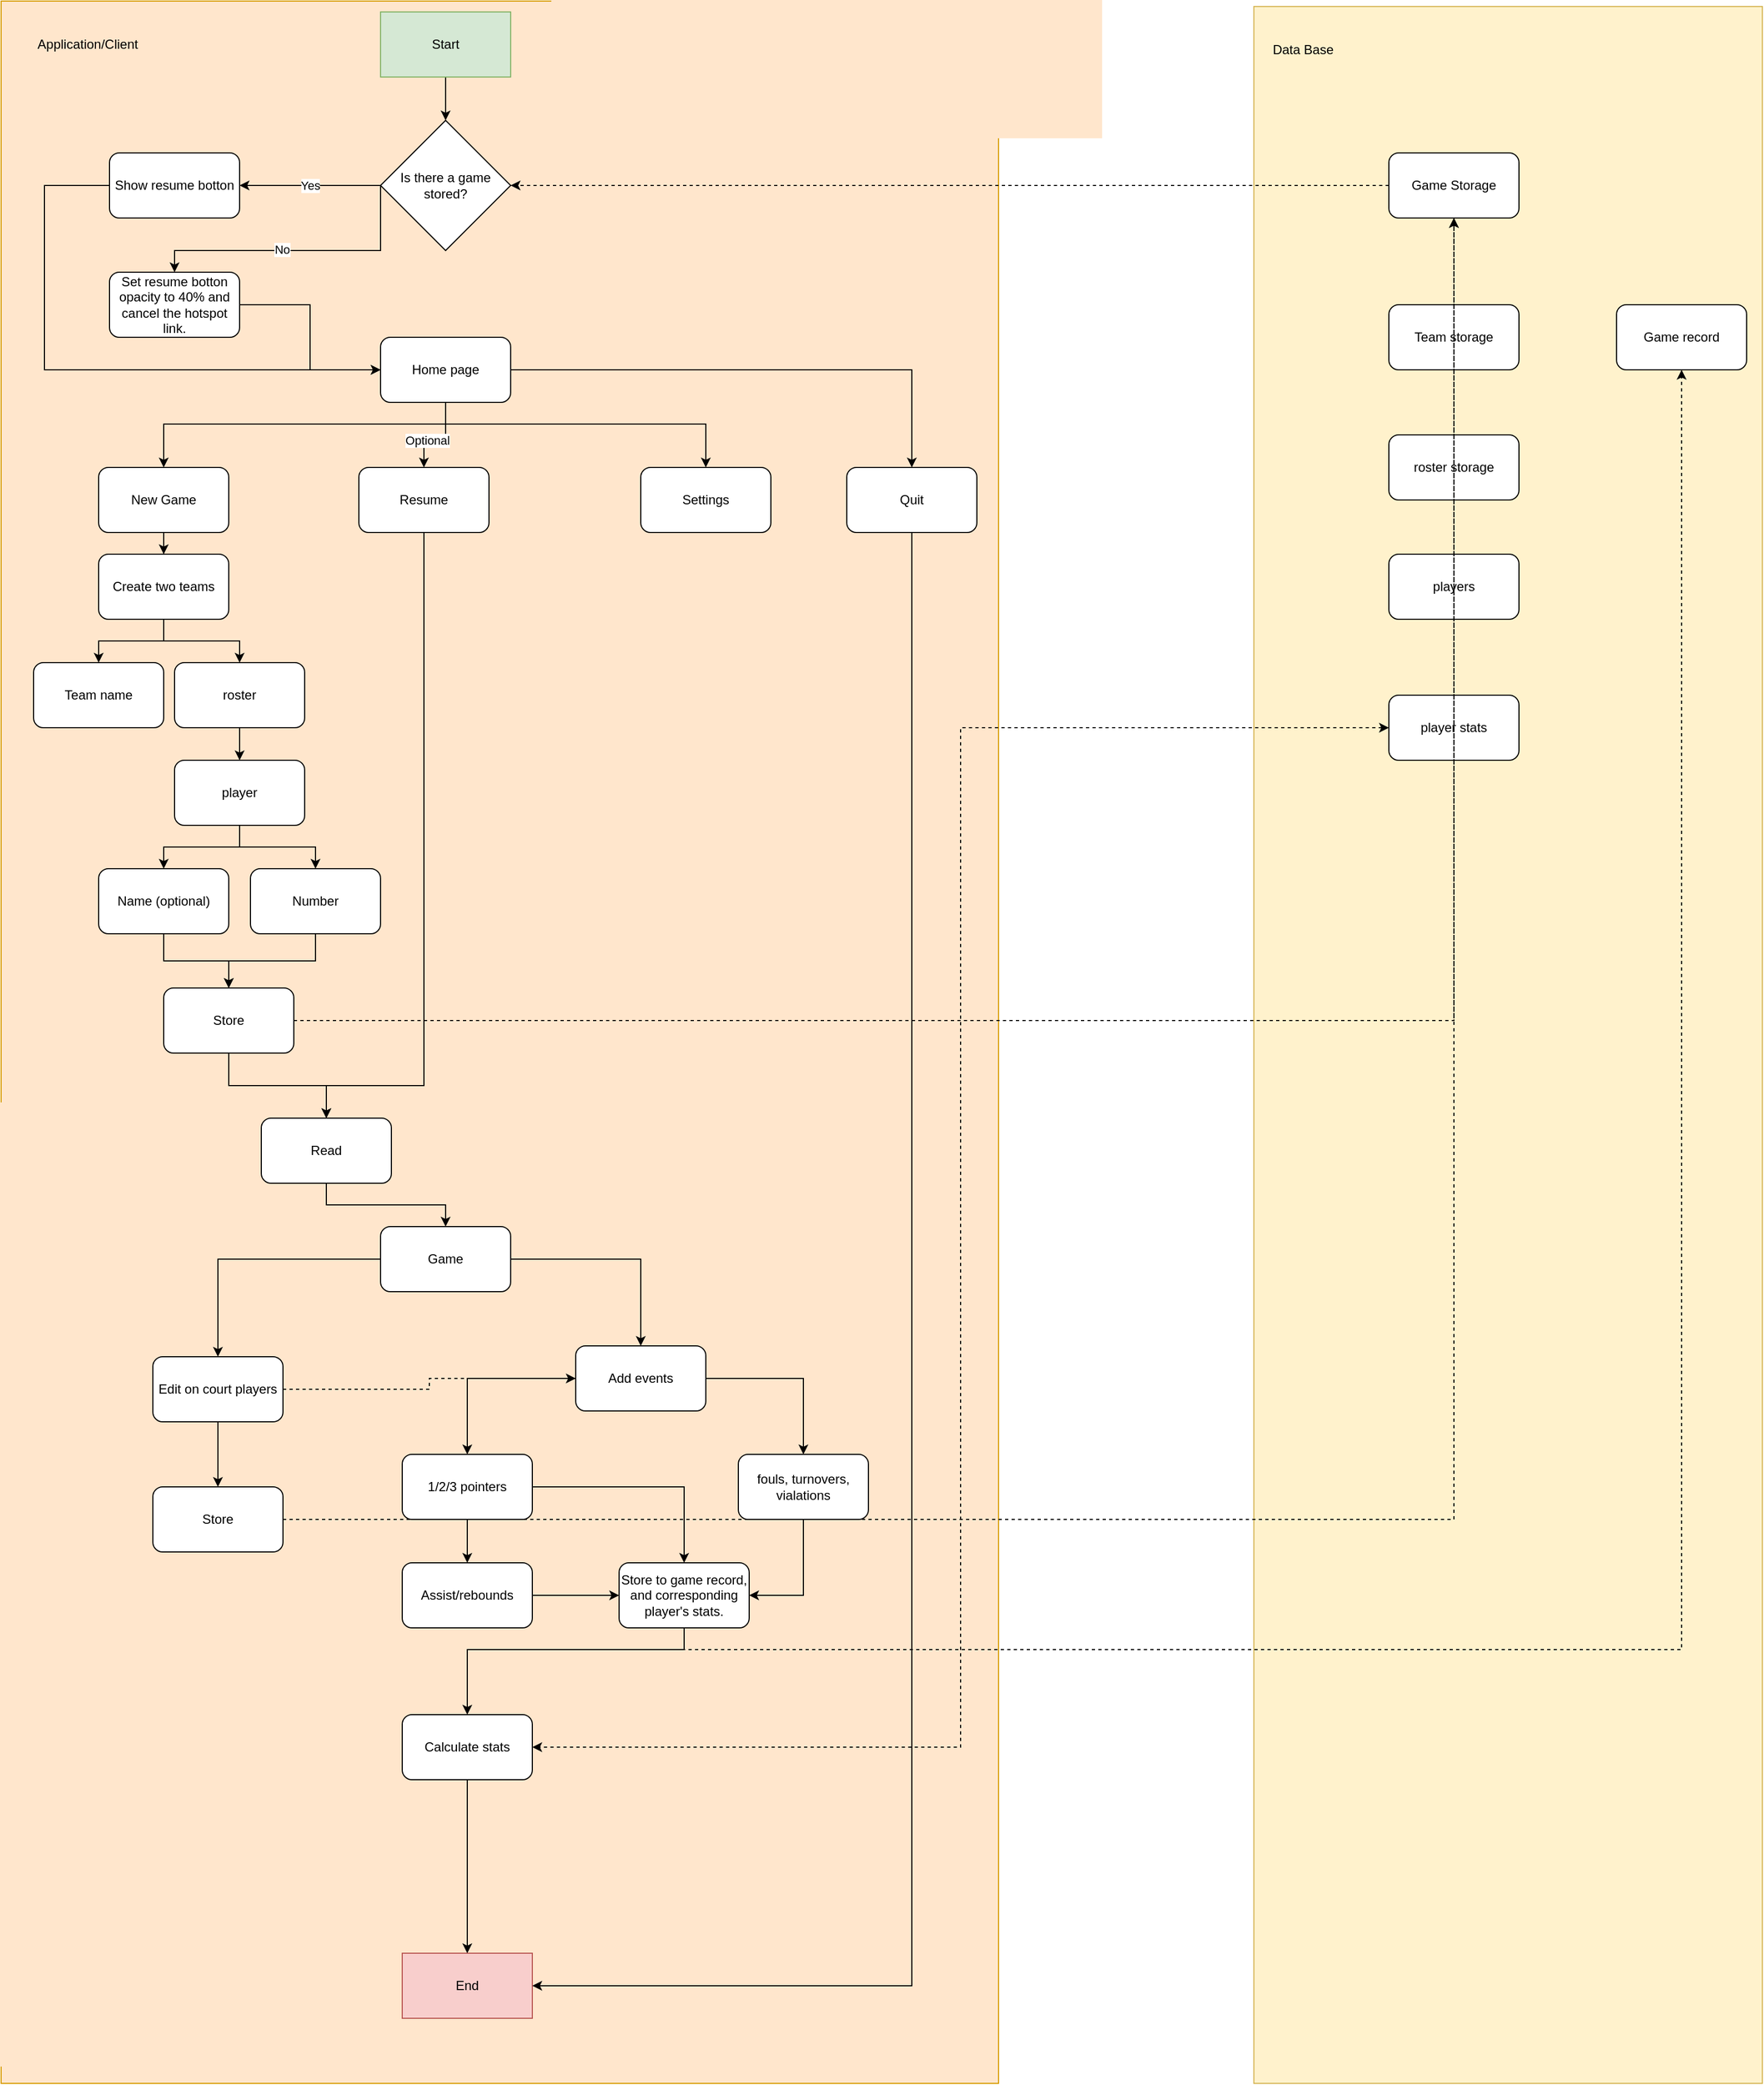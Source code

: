 <mxfile version="20.0.1" type="github">
  <diagram id="C5RBs43oDa-KdzZeNtuy" name="Page-1">
    <mxGraphModel dx="2365" dy="1535" grid="1" gridSize="10" guides="1" tooltips="1" connect="1" arrows="1" fold="1" page="1" pageScale="1" pageWidth="827" pageHeight="1169" math="0" shadow="0">
      <root>
        <mxCell id="WIyWlLk6GJQsqaUBKTNV-0" />
        <mxCell id="WIyWlLk6GJQsqaUBKTNV-1" parent="WIyWlLk6GJQsqaUBKTNV-0" />
        <mxCell id="pDLvY0O1U7fhV3GYsjCB-40" value="" style="rounded=0;whiteSpace=wrap;html=1;fillColor=#ffe6cc;strokeColor=#d79b00;" parent="WIyWlLk6GJQsqaUBKTNV-1" vertex="1">
          <mxGeometry x="10" y="10" width="920" height="1920" as="geometry" />
        </mxCell>
        <mxCell id="pDLvY0O1U7fhV3GYsjCB-38" style="edgeStyle=orthogonalEdgeStyle;rounded=0;orthogonalLoop=1;jettySize=auto;html=1;entryX=0.5;entryY=0;entryDx=0;entryDy=0;" parent="WIyWlLk6GJQsqaUBKTNV-1" source="pDLvY0O1U7fhV3GYsjCB-35" target="pDLvY0O1U7fhV3GYsjCB-39" edge="1">
          <mxGeometry relative="1" as="geometry">
            <mxPoint x="420" y="130" as="targetPoint" />
          </mxGeometry>
        </mxCell>
        <mxCell id="pDLvY0O1U7fhV3GYsjCB-35" value="Start" style="rounded=0;whiteSpace=wrap;html=1;fillColor=#d5e8d4;strokeColor=#82b366;" parent="WIyWlLk6GJQsqaUBKTNV-1" vertex="1">
          <mxGeometry x="360" y="20" width="120" height="60" as="geometry" />
        </mxCell>
        <mxCell id="pDLvY0O1U7fhV3GYsjCB-36" value="End" style="rounded=0;whiteSpace=wrap;html=1;fillColor=#f8cecc;strokeColor=#b85450;" parent="WIyWlLk6GJQsqaUBKTNV-1" vertex="1">
          <mxGeometry x="380" y="1810" width="120" height="60" as="geometry" />
        </mxCell>
        <mxCell id="pDLvY0O1U7fhV3GYsjCB-49" value="Yes" style="edgeStyle=none;rounded=0;orthogonalLoop=1;jettySize=auto;html=1;entryX=1;entryY=0.5;entryDx=0;entryDy=0;" parent="WIyWlLk6GJQsqaUBKTNV-1" source="pDLvY0O1U7fhV3GYsjCB-39" target="pDLvY0O1U7fhV3GYsjCB-48" edge="1">
          <mxGeometry relative="1" as="geometry" />
        </mxCell>
        <mxCell id="pDLvY0O1U7fhV3GYsjCB-52" style="edgeStyle=orthogonalEdgeStyle;rounded=0;orthogonalLoop=1;jettySize=auto;html=1;entryX=0.5;entryY=0;entryDx=0;entryDy=0;startArrow=none;startFill=0;endArrow=classic;endFill=1;exitX=0;exitY=0.5;exitDx=0;exitDy=0;" parent="WIyWlLk6GJQsqaUBKTNV-1" source="pDLvY0O1U7fhV3GYsjCB-39" target="pDLvY0O1U7fhV3GYsjCB-51" edge="1">
          <mxGeometry relative="1" as="geometry">
            <mxPoint x="360" y="290" as="sourcePoint" />
            <Array as="points">
              <mxPoint x="360" y="240" />
              <mxPoint x="170" y="240" />
            </Array>
          </mxGeometry>
        </mxCell>
        <mxCell id="pDLvY0O1U7fhV3GYsjCB-53" value="No" style="edgeLabel;html=1;align=center;verticalAlign=middle;resizable=0;points=[];" parent="pDLvY0O1U7fhV3GYsjCB-52" vertex="1" connectable="0">
          <mxGeometry x="0.118" y="-1" relative="1" as="geometry">
            <mxPoint as="offset" />
          </mxGeometry>
        </mxCell>
        <mxCell id="pDLvY0O1U7fhV3GYsjCB-39" value="Is there a game stored?" style="rhombus;whiteSpace=wrap;html=1;" parent="WIyWlLk6GJQsqaUBKTNV-1" vertex="1">
          <mxGeometry x="360" y="120" width="120" height="120" as="geometry" />
        </mxCell>
        <mxCell id="pDLvY0O1U7fhV3GYsjCB-41" value="Application/Client" style="text;html=1;strokeColor=none;fillColor=none;align=center;verticalAlign=middle;whiteSpace=wrap;rounded=0;" parent="WIyWlLk6GJQsqaUBKTNV-1" vertex="1">
          <mxGeometry x="60" y="35" width="60" height="30" as="geometry" />
        </mxCell>
        <mxCell id="pDLvY0O1U7fhV3GYsjCB-42" value="" style="rounded=0;whiteSpace=wrap;html=1;fillColor=#fff2cc;strokeColor=#d6b656;" parent="WIyWlLk6GJQsqaUBKTNV-1" vertex="1">
          <mxGeometry x="1165.5" y="15" width="469" height="1915" as="geometry" />
        </mxCell>
        <mxCell id="pDLvY0O1U7fhV3GYsjCB-43" value="Data Base" style="text;html=1;strokeColor=none;fillColor=none;align=center;verticalAlign=middle;whiteSpace=wrap;rounded=0;" parent="WIyWlLk6GJQsqaUBKTNV-1" vertex="1">
          <mxGeometry x="1181" y="40" width="60" height="30" as="geometry" />
        </mxCell>
        <mxCell id="pDLvY0O1U7fhV3GYsjCB-46" style="rounded=0;orthogonalLoop=1;jettySize=auto;html=1;entryX=1;entryY=0.5;entryDx=0;entryDy=0;dashed=1;" parent="WIyWlLk6GJQsqaUBKTNV-1" source="pDLvY0O1U7fhV3GYsjCB-45" target="pDLvY0O1U7fhV3GYsjCB-39" edge="1">
          <mxGeometry relative="1" as="geometry" />
        </mxCell>
        <mxCell id="pDLvY0O1U7fhV3GYsjCB-45" value="Game Storage" style="rounded=1;whiteSpace=wrap;html=1;" parent="WIyWlLk6GJQsqaUBKTNV-1" vertex="1">
          <mxGeometry x="1290" y="150" width="120" height="60" as="geometry" />
        </mxCell>
        <mxCell id="pDLvY0O1U7fhV3GYsjCB-55" style="edgeStyle=orthogonalEdgeStyle;rounded=0;orthogonalLoop=1;jettySize=auto;html=1;entryX=0;entryY=0.5;entryDx=0;entryDy=0;startArrow=none;startFill=0;endArrow=classic;endFill=1;" parent="WIyWlLk6GJQsqaUBKTNV-1" source="pDLvY0O1U7fhV3GYsjCB-48" target="pDLvY0O1U7fhV3GYsjCB-54" edge="1">
          <mxGeometry relative="1" as="geometry">
            <Array as="points">
              <mxPoint x="50" y="180" />
              <mxPoint x="50" y="350" />
            </Array>
          </mxGeometry>
        </mxCell>
        <mxCell id="pDLvY0O1U7fhV3GYsjCB-48" value="Show resume botton" style="rounded=1;whiteSpace=wrap;html=1;" parent="WIyWlLk6GJQsqaUBKTNV-1" vertex="1">
          <mxGeometry x="110" y="150" width="120" height="60" as="geometry" />
        </mxCell>
        <mxCell id="pDLvY0O1U7fhV3GYsjCB-56" style="edgeStyle=orthogonalEdgeStyle;rounded=0;orthogonalLoop=1;jettySize=auto;html=1;entryX=0;entryY=0.5;entryDx=0;entryDy=0;startArrow=none;startFill=0;endArrow=classic;endFill=1;" parent="WIyWlLk6GJQsqaUBKTNV-1" source="pDLvY0O1U7fhV3GYsjCB-51" target="pDLvY0O1U7fhV3GYsjCB-54" edge="1">
          <mxGeometry relative="1" as="geometry" />
        </mxCell>
        <mxCell id="pDLvY0O1U7fhV3GYsjCB-51" value="Set resume botton opacity to 40% and cancel the hotspot link." style="rounded=1;whiteSpace=wrap;html=1;" parent="WIyWlLk6GJQsqaUBKTNV-1" vertex="1">
          <mxGeometry x="110" y="260" width="120" height="60" as="geometry" />
        </mxCell>
        <mxCell id="pDLvY0O1U7fhV3GYsjCB-61" style="edgeStyle=orthogonalEdgeStyle;rounded=0;orthogonalLoop=1;jettySize=auto;html=1;entryX=0.5;entryY=0;entryDx=0;entryDy=0;startArrow=none;startFill=0;endArrow=classic;endFill=1;" parent="WIyWlLk6GJQsqaUBKTNV-1" source="pDLvY0O1U7fhV3GYsjCB-54" target="pDLvY0O1U7fhV3GYsjCB-57" edge="1">
          <mxGeometry relative="1" as="geometry">
            <Array as="points">
              <mxPoint x="420" y="400" />
              <mxPoint x="160" y="400" />
            </Array>
          </mxGeometry>
        </mxCell>
        <mxCell id="pDLvY0O1U7fhV3GYsjCB-62" style="edgeStyle=orthogonalEdgeStyle;rounded=0;orthogonalLoop=1;jettySize=auto;html=1;entryX=0.5;entryY=0;entryDx=0;entryDy=0;startArrow=none;startFill=0;endArrow=classic;endFill=1;" parent="WIyWlLk6GJQsqaUBKTNV-1" source="pDLvY0O1U7fhV3GYsjCB-54" target="pDLvY0O1U7fhV3GYsjCB-58" edge="1">
          <mxGeometry relative="1" as="geometry" />
        </mxCell>
        <mxCell id="pDLvY0O1U7fhV3GYsjCB-66" value="Optional" style="edgeLabel;html=1;align=center;verticalAlign=middle;resizable=0;points=[];" parent="pDLvY0O1U7fhV3GYsjCB-62" vertex="1" connectable="0">
          <mxGeometry x="0.367" y="3" relative="1" as="geometry">
            <mxPoint as="offset" />
          </mxGeometry>
        </mxCell>
        <mxCell id="pDLvY0O1U7fhV3GYsjCB-63" style="edgeStyle=orthogonalEdgeStyle;rounded=0;orthogonalLoop=1;jettySize=auto;html=1;entryX=0.5;entryY=0;entryDx=0;entryDy=0;startArrow=none;startFill=0;endArrow=classic;endFill=1;" parent="WIyWlLk6GJQsqaUBKTNV-1" source="pDLvY0O1U7fhV3GYsjCB-54" target="pDLvY0O1U7fhV3GYsjCB-59" edge="1">
          <mxGeometry relative="1" as="geometry">
            <Array as="points">
              <mxPoint x="420" y="400" />
              <mxPoint x="660" y="400" />
            </Array>
          </mxGeometry>
        </mxCell>
        <mxCell id="pDLvY0O1U7fhV3GYsjCB-64" style="edgeStyle=orthogonalEdgeStyle;rounded=0;orthogonalLoop=1;jettySize=auto;html=1;entryX=0.5;entryY=0;entryDx=0;entryDy=0;startArrow=none;startFill=0;endArrow=classic;endFill=1;" parent="WIyWlLk6GJQsqaUBKTNV-1" source="pDLvY0O1U7fhV3GYsjCB-54" target="pDLvY0O1U7fhV3GYsjCB-60" edge="1">
          <mxGeometry relative="1" as="geometry" />
        </mxCell>
        <mxCell id="pDLvY0O1U7fhV3GYsjCB-54" value="Home page" style="rounded=1;whiteSpace=wrap;html=1;" parent="WIyWlLk6GJQsqaUBKTNV-1" vertex="1">
          <mxGeometry x="360" y="320" width="120" height="60" as="geometry" />
        </mxCell>
        <mxCell id="pDLvY0O1U7fhV3GYsjCB-77" style="edgeStyle=orthogonalEdgeStyle;rounded=0;orthogonalLoop=1;jettySize=auto;html=1;startArrow=none;startFill=0;endArrow=classic;endFill=1;" parent="WIyWlLk6GJQsqaUBKTNV-1" source="pDLvY0O1U7fhV3GYsjCB-57" target="pDLvY0O1U7fhV3GYsjCB-67" edge="1">
          <mxGeometry relative="1" as="geometry" />
        </mxCell>
        <mxCell id="pDLvY0O1U7fhV3GYsjCB-57" value="New Game" style="rounded=1;whiteSpace=wrap;html=1;" parent="WIyWlLk6GJQsqaUBKTNV-1" vertex="1">
          <mxGeometry x="100" y="440" width="120" height="60" as="geometry" />
        </mxCell>
        <mxCell id="pDLvY0O1U7fhV3GYsjCB-88" style="edgeStyle=orthogonalEdgeStyle;rounded=0;orthogonalLoop=1;jettySize=auto;html=1;entryX=0.5;entryY=0;entryDx=0;entryDy=0;startArrow=none;startFill=0;endArrow=classic;endFill=1;" parent="WIyWlLk6GJQsqaUBKTNV-1" source="pDLvY0O1U7fhV3GYsjCB-58" target="pDLvY0O1U7fhV3GYsjCB-87" edge="1">
          <mxGeometry relative="1" as="geometry">
            <Array as="points">
              <mxPoint x="400" y="1010" />
              <mxPoint x="310" y="1010" />
            </Array>
          </mxGeometry>
        </mxCell>
        <mxCell id="pDLvY0O1U7fhV3GYsjCB-58" value="Resume" style="rounded=1;whiteSpace=wrap;html=1;" parent="WIyWlLk6GJQsqaUBKTNV-1" vertex="1">
          <mxGeometry x="340" y="440" width="120" height="60" as="geometry" />
        </mxCell>
        <mxCell id="pDLvY0O1U7fhV3GYsjCB-59" value="Settings" style="rounded=1;whiteSpace=wrap;html=1;" parent="WIyWlLk6GJQsqaUBKTNV-1" vertex="1">
          <mxGeometry x="600" y="440" width="120" height="60" as="geometry" />
        </mxCell>
        <mxCell id="pDLvY0O1U7fhV3GYsjCB-65" style="edgeStyle=orthogonalEdgeStyle;rounded=0;orthogonalLoop=1;jettySize=auto;html=1;startArrow=none;startFill=0;endArrow=classic;endFill=1;exitX=0.5;exitY=1;exitDx=0;exitDy=0;" parent="WIyWlLk6GJQsqaUBKTNV-1" source="pDLvY0O1U7fhV3GYsjCB-60" target="pDLvY0O1U7fhV3GYsjCB-36" edge="1">
          <mxGeometry relative="1" as="geometry">
            <Array as="points">
              <mxPoint x="850" y="1840" />
            </Array>
          </mxGeometry>
        </mxCell>
        <mxCell id="pDLvY0O1U7fhV3GYsjCB-60" value="Quit" style="rounded=1;whiteSpace=wrap;html=1;" parent="WIyWlLk6GJQsqaUBKTNV-1" vertex="1">
          <mxGeometry x="790" y="440" width="120" height="60" as="geometry" />
        </mxCell>
        <mxCell id="pDLvY0O1U7fhV3GYsjCB-79" style="edgeStyle=orthogonalEdgeStyle;rounded=0;orthogonalLoop=1;jettySize=auto;html=1;entryX=0.5;entryY=0;entryDx=0;entryDy=0;startArrow=none;startFill=0;endArrow=classic;endFill=1;" parent="WIyWlLk6GJQsqaUBKTNV-1" source="pDLvY0O1U7fhV3GYsjCB-67" target="pDLvY0O1U7fhV3GYsjCB-68" edge="1">
          <mxGeometry relative="1" as="geometry" />
        </mxCell>
        <mxCell id="pDLvY0O1U7fhV3GYsjCB-81" style="edgeStyle=orthogonalEdgeStyle;rounded=0;orthogonalLoop=1;jettySize=auto;html=1;entryX=0.5;entryY=0;entryDx=0;entryDy=0;startArrow=none;startFill=0;endArrow=classic;endFill=1;" parent="WIyWlLk6GJQsqaUBKTNV-1" source="pDLvY0O1U7fhV3GYsjCB-67" target="pDLvY0O1U7fhV3GYsjCB-69" edge="1">
          <mxGeometry relative="1" as="geometry" />
        </mxCell>
        <mxCell id="pDLvY0O1U7fhV3GYsjCB-67" value="Create two teams" style="rounded=1;whiteSpace=wrap;html=1;" parent="WIyWlLk6GJQsqaUBKTNV-1" vertex="1">
          <mxGeometry x="100" y="520" width="120" height="60" as="geometry" />
        </mxCell>
        <mxCell id="pDLvY0O1U7fhV3GYsjCB-68" value="Team name" style="rounded=1;whiteSpace=wrap;html=1;" parent="WIyWlLk6GJQsqaUBKTNV-1" vertex="1">
          <mxGeometry x="40" y="620" width="120" height="60" as="geometry" />
        </mxCell>
        <mxCell id="pDLvY0O1U7fhV3GYsjCB-83" style="edgeStyle=orthogonalEdgeStyle;rounded=0;orthogonalLoop=1;jettySize=auto;html=1;entryX=0.5;entryY=0;entryDx=0;entryDy=0;startArrow=none;startFill=0;endArrow=classic;endFill=1;" parent="WIyWlLk6GJQsqaUBKTNV-1" source="pDLvY0O1U7fhV3GYsjCB-69" target="pDLvY0O1U7fhV3GYsjCB-70" edge="1">
          <mxGeometry relative="1" as="geometry" />
        </mxCell>
        <mxCell id="pDLvY0O1U7fhV3GYsjCB-69" value="roster" style="rounded=1;whiteSpace=wrap;html=1;" parent="WIyWlLk6GJQsqaUBKTNV-1" vertex="1">
          <mxGeometry x="170" y="620" width="120" height="60" as="geometry" />
        </mxCell>
        <mxCell id="pDLvY0O1U7fhV3GYsjCB-84" style="edgeStyle=orthogonalEdgeStyle;rounded=0;orthogonalLoop=1;jettySize=auto;html=1;entryX=0.5;entryY=0;entryDx=0;entryDy=0;startArrow=none;startFill=0;endArrow=classic;endFill=1;" parent="WIyWlLk6GJQsqaUBKTNV-1" source="pDLvY0O1U7fhV3GYsjCB-70" target="pDLvY0O1U7fhV3GYsjCB-71" edge="1">
          <mxGeometry relative="1" as="geometry" />
        </mxCell>
        <mxCell id="pDLvY0O1U7fhV3GYsjCB-85" style="edgeStyle=orthogonalEdgeStyle;rounded=0;orthogonalLoop=1;jettySize=auto;html=1;startArrow=none;startFill=0;endArrow=classic;endFill=1;" parent="WIyWlLk6GJQsqaUBKTNV-1" source="pDLvY0O1U7fhV3GYsjCB-70" target="pDLvY0O1U7fhV3GYsjCB-72" edge="1">
          <mxGeometry relative="1" as="geometry" />
        </mxCell>
        <mxCell id="pDLvY0O1U7fhV3GYsjCB-70" value="player" style="rounded=1;whiteSpace=wrap;html=1;" parent="WIyWlLk6GJQsqaUBKTNV-1" vertex="1">
          <mxGeometry x="170" y="710" width="120" height="60" as="geometry" />
        </mxCell>
        <mxCell id="pDLvY0O1U7fhV3GYsjCB-91" style="edgeStyle=orthogonalEdgeStyle;rounded=0;orthogonalLoop=1;jettySize=auto;html=1;entryX=0.5;entryY=0;entryDx=0;entryDy=0;startArrow=none;startFill=0;endArrow=classic;endFill=1;" parent="WIyWlLk6GJQsqaUBKTNV-1" source="pDLvY0O1U7fhV3GYsjCB-71" target="pDLvY0O1U7fhV3GYsjCB-86" edge="1">
          <mxGeometry relative="1" as="geometry" />
        </mxCell>
        <mxCell id="pDLvY0O1U7fhV3GYsjCB-71" value="Name (optional)" style="rounded=1;whiteSpace=wrap;html=1;" parent="WIyWlLk6GJQsqaUBKTNV-1" vertex="1">
          <mxGeometry x="100" y="810" width="120" height="60" as="geometry" />
        </mxCell>
        <mxCell id="pDLvY0O1U7fhV3GYsjCB-92" style="edgeStyle=orthogonalEdgeStyle;rounded=0;orthogonalLoop=1;jettySize=auto;html=1;entryX=0.5;entryY=0;entryDx=0;entryDy=0;startArrow=none;startFill=0;endArrow=classic;endFill=1;" parent="WIyWlLk6GJQsqaUBKTNV-1" source="pDLvY0O1U7fhV3GYsjCB-72" target="pDLvY0O1U7fhV3GYsjCB-86" edge="1">
          <mxGeometry relative="1" as="geometry" />
        </mxCell>
        <mxCell id="pDLvY0O1U7fhV3GYsjCB-72" value="Number" style="rounded=1;whiteSpace=wrap;html=1;" parent="WIyWlLk6GJQsqaUBKTNV-1" vertex="1">
          <mxGeometry x="240" y="810" width="120" height="60" as="geometry" />
        </mxCell>
        <mxCell id="pDLvY0O1U7fhV3GYsjCB-73" value="Team storage" style="rounded=1;whiteSpace=wrap;html=1;" parent="WIyWlLk6GJQsqaUBKTNV-1" vertex="1">
          <mxGeometry x="1290" y="290" width="120" height="60" as="geometry" />
        </mxCell>
        <mxCell id="pDLvY0O1U7fhV3GYsjCB-74" value="roster storage" style="rounded=1;whiteSpace=wrap;html=1;" parent="WIyWlLk6GJQsqaUBKTNV-1" vertex="1">
          <mxGeometry x="1290" y="410" width="120" height="60" as="geometry" />
        </mxCell>
        <mxCell id="pDLvY0O1U7fhV3GYsjCB-75" value="players" style="rounded=1;whiteSpace=wrap;html=1;" parent="WIyWlLk6GJQsqaUBKTNV-1" vertex="1">
          <mxGeometry x="1290" y="520" width="120" height="60" as="geometry" />
        </mxCell>
        <mxCell id="D53Oo4E0U6xB47TRFpwZ-25" style="edgeStyle=orthogonalEdgeStyle;rounded=0;orthogonalLoop=1;jettySize=auto;html=1;entryX=1;entryY=0.5;entryDx=0;entryDy=0;dashed=1;startArrow=classic;startFill=1;" edge="1" parent="WIyWlLk6GJQsqaUBKTNV-1" source="pDLvY0O1U7fhV3GYsjCB-76" target="D53Oo4E0U6xB47TRFpwZ-22">
          <mxGeometry relative="1" as="geometry" />
        </mxCell>
        <mxCell id="pDLvY0O1U7fhV3GYsjCB-76" value="player stats" style="rounded=1;whiteSpace=wrap;html=1;" parent="WIyWlLk6GJQsqaUBKTNV-1" vertex="1">
          <mxGeometry x="1290" y="650" width="120" height="60" as="geometry" />
        </mxCell>
        <mxCell id="pDLvY0O1U7fhV3GYsjCB-78" style="edgeStyle=orthogonalEdgeStyle;rounded=0;orthogonalLoop=1;jettySize=auto;html=1;exitX=0.5;exitY=1;exitDx=0;exitDy=0;startArrow=none;startFill=0;endArrow=classic;endFill=1;" parent="WIyWlLk6GJQsqaUBKTNV-1" source="pDLvY0O1U7fhV3GYsjCB-68" target="pDLvY0O1U7fhV3GYsjCB-68" edge="1">
          <mxGeometry relative="1" as="geometry" />
        </mxCell>
        <mxCell id="pDLvY0O1U7fhV3GYsjCB-89" style="edgeStyle=orthogonalEdgeStyle;rounded=0;orthogonalLoop=1;jettySize=auto;html=1;entryX=0.5;entryY=0;entryDx=0;entryDy=0;startArrow=none;startFill=0;endArrow=classic;endFill=1;" parent="WIyWlLk6GJQsqaUBKTNV-1" source="pDLvY0O1U7fhV3GYsjCB-86" target="pDLvY0O1U7fhV3GYsjCB-87" edge="1">
          <mxGeometry relative="1" as="geometry" />
        </mxCell>
        <mxCell id="pDLvY0O1U7fhV3GYsjCB-90" style="edgeStyle=orthogonalEdgeStyle;rounded=0;orthogonalLoop=1;jettySize=auto;html=1;startArrow=none;startFill=0;endArrow=classic;endFill=1;dashed=1;" parent="WIyWlLk6GJQsqaUBKTNV-1" source="pDLvY0O1U7fhV3GYsjCB-86" target="pDLvY0O1U7fhV3GYsjCB-45" edge="1">
          <mxGeometry relative="1" as="geometry" />
        </mxCell>
        <mxCell id="pDLvY0O1U7fhV3GYsjCB-86" value="Store" style="rounded=1;whiteSpace=wrap;html=1;" parent="WIyWlLk6GJQsqaUBKTNV-1" vertex="1">
          <mxGeometry x="160" y="920" width="120" height="60" as="geometry" />
        </mxCell>
        <mxCell id="D53Oo4E0U6xB47TRFpwZ-1" value="" style="edgeStyle=orthogonalEdgeStyle;rounded=0;orthogonalLoop=1;jettySize=auto;html=1;" edge="1" parent="WIyWlLk6GJQsqaUBKTNV-1" source="pDLvY0O1U7fhV3GYsjCB-87" target="D53Oo4E0U6xB47TRFpwZ-0">
          <mxGeometry relative="1" as="geometry" />
        </mxCell>
        <mxCell id="pDLvY0O1U7fhV3GYsjCB-87" value="Read" style="rounded=1;whiteSpace=wrap;html=1;" parent="WIyWlLk6GJQsqaUBKTNV-1" vertex="1">
          <mxGeometry x="250" y="1040" width="120" height="60" as="geometry" />
        </mxCell>
        <mxCell id="D53Oo4E0U6xB47TRFpwZ-5" style="edgeStyle=orthogonalEdgeStyle;rounded=0;orthogonalLoop=1;jettySize=auto;html=1;entryX=0.5;entryY=0;entryDx=0;entryDy=0;" edge="1" parent="WIyWlLk6GJQsqaUBKTNV-1" source="D53Oo4E0U6xB47TRFpwZ-0" target="D53Oo4E0U6xB47TRFpwZ-2">
          <mxGeometry relative="1" as="geometry" />
        </mxCell>
        <mxCell id="D53Oo4E0U6xB47TRFpwZ-6" style="edgeStyle=orthogonalEdgeStyle;rounded=0;orthogonalLoop=1;jettySize=auto;html=1;entryX=0.5;entryY=0;entryDx=0;entryDy=0;" edge="1" parent="WIyWlLk6GJQsqaUBKTNV-1" source="D53Oo4E0U6xB47TRFpwZ-0" target="D53Oo4E0U6xB47TRFpwZ-3">
          <mxGeometry relative="1" as="geometry" />
        </mxCell>
        <mxCell id="D53Oo4E0U6xB47TRFpwZ-0" value="Game" style="whiteSpace=wrap;html=1;rounded=1;" vertex="1" parent="WIyWlLk6GJQsqaUBKTNV-1">
          <mxGeometry x="360" y="1140" width="120" height="60" as="geometry" />
        </mxCell>
        <mxCell id="D53Oo4E0U6xB47TRFpwZ-19" style="edgeStyle=orthogonalEdgeStyle;rounded=0;orthogonalLoop=1;jettySize=auto;html=1;entryX=0.5;entryY=0;entryDx=0;entryDy=0;" edge="1" parent="WIyWlLk6GJQsqaUBKTNV-1" source="D53Oo4E0U6xB47TRFpwZ-2" target="D53Oo4E0U6xB47TRFpwZ-18">
          <mxGeometry relative="1" as="geometry" />
        </mxCell>
        <mxCell id="D53Oo4E0U6xB47TRFpwZ-21" style="edgeStyle=orthogonalEdgeStyle;rounded=0;orthogonalLoop=1;jettySize=auto;html=1;dashed=1;" edge="1" parent="WIyWlLk6GJQsqaUBKTNV-1" source="D53Oo4E0U6xB47TRFpwZ-2" target="D53Oo4E0U6xB47TRFpwZ-3">
          <mxGeometry relative="1" as="geometry" />
        </mxCell>
        <mxCell id="D53Oo4E0U6xB47TRFpwZ-2" value="Edit on court players" style="rounded=1;whiteSpace=wrap;html=1;" vertex="1" parent="WIyWlLk6GJQsqaUBKTNV-1">
          <mxGeometry x="150" y="1260" width="120" height="60" as="geometry" />
        </mxCell>
        <mxCell id="D53Oo4E0U6xB47TRFpwZ-8" style="edgeStyle=orthogonalEdgeStyle;rounded=0;orthogonalLoop=1;jettySize=auto;html=1;entryX=0.5;entryY=0;entryDx=0;entryDy=0;" edge="1" parent="WIyWlLk6GJQsqaUBKTNV-1" source="D53Oo4E0U6xB47TRFpwZ-3" target="D53Oo4E0U6xB47TRFpwZ-7">
          <mxGeometry relative="1" as="geometry" />
        </mxCell>
        <mxCell id="D53Oo4E0U6xB47TRFpwZ-10" style="edgeStyle=orthogonalEdgeStyle;rounded=0;orthogonalLoop=1;jettySize=auto;html=1;entryX=0.5;entryY=0;entryDx=0;entryDy=0;" edge="1" parent="WIyWlLk6GJQsqaUBKTNV-1" source="D53Oo4E0U6xB47TRFpwZ-3" target="D53Oo4E0U6xB47TRFpwZ-9">
          <mxGeometry relative="1" as="geometry" />
        </mxCell>
        <mxCell id="D53Oo4E0U6xB47TRFpwZ-3" value="Add events" style="rounded=1;whiteSpace=wrap;html=1;" vertex="1" parent="WIyWlLk6GJQsqaUBKTNV-1">
          <mxGeometry x="540" y="1250" width="120" height="60" as="geometry" />
        </mxCell>
        <mxCell id="D53Oo4E0U6xB47TRFpwZ-14" style="edgeStyle=orthogonalEdgeStyle;rounded=0;orthogonalLoop=1;jettySize=auto;html=1;entryX=0.5;entryY=0;entryDx=0;entryDy=0;" edge="1" parent="WIyWlLk6GJQsqaUBKTNV-1" source="D53Oo4E0U6xB47TRFpwZ-7" target="D53Oo4E0U6xB47TRFpwZ-13">
          <mxGeometry relative="1" as="geometry" />
        </mxCell>
        <mxCell id="D53Oo4E0U6xB47TRFpwZ-15" style="edgeStyle=orthogonalEdgeStyle;rounded=0;orthogonalLoop=1;jettySize=auto;html=1;" edge="1" parent="WIyWlLk6GJQsqaUBKTNV-1" source="D53Oo4E0U6xB47TRFpwZ-7" target="D53Oo4E0U6xB47TRFpwZ-12">
          <mxGeometry relative="1" as="geometry" />
        </mxCell>
        <mxCell id="D53Oo4E0U6xB47TRFpwZ-7" value="1/2/3 pointers" style="rounded=1;whiteSpace=wrap;html=1;" vertex="1" parent="WIyWlLk6GJQsqaUBKTNV-1">
          <mxGeometry x="380" y="1350" width="120" height="60" as="geometry" />
        </mxCell>
        <mxCell id="D53Oo4E0U6xB47TRFpwZ-17" style="edgeStyle=orthogonalEdgeStyle;rounded=0;orthogonalLoop=1;jettySize=auto;html=1;entryX=1;entryY=0.5;entryDx=0;entryDy=0;" edge="1" parent="WIyWlLk6GJQsqaUBKTNV-1" source="D53Oo4E0U6xB47TRFpwZ-9" target="D53Oo4E0U6xB47TRFpwZ-12">
          <mxGeometry relative="1" as="geometry" />
        </mxCell>
        <mxCell id="D53Oo4E0U6xB47TRFpwZ-9" value="fouls, turnovers, vialations" style="rounded=1;whiteSpace=wrap;html=1;" vertex="1" parent="WIyWlLk6GJQsqaUBKTNV-1">
          <mxGeometry x="690" y="1350" width="120" height="60" as="geometry" />
        </mxCell>
        <mxCell id="D53Oo4E0U6xB47TRFpwZ-11" value="Game record" style="rounded=1;whiteSpace=wrap;html=1;" vertex="1" parent="WIyWlLk6GJQsqaUBKTNV-1">
          <mxGeometry x="1500" y="290" width="120" height="60" as="geometry" />
        </mxCell>
        <mxCell id="D53Oo4E0U6xB47TRFpwZ-24" style="edgeStyle=orthogonalEdgeStyle;rounded=0;orthogonalLoop=1;jettySize=auto;html=1;entryX=0.5;entryY=0;entryDx=0;entryDy=0;" edge="1" parent="WIyWlLk6GJQsqaUBKTNV-1" source="D53Oo4E0U6xB47TRFpwZ-12" target="D53Oo4E0U6xB47TRFpwZ-22">
          <mxGeometry relative="1" as="geometry">
            <Array as="points">
              <mxPoint x="640" y="1530" />
              <mxPoint x="440" y="1530" />
            </Array>
          </mxGeometry>
        </mxCell>
        <mxCell id="D53Oo4E0U6xB47TRFpwZ-12" value="Store to game record, and corresponding player&#39;s stats." style="rounded=1;whiteSpace=wrap;html=1;" vertex="1" parent="WIyWlLk6GJQsqaUBKTNV-1">
          <mxGeometry x="580" y="1450" width="120" height="60" as="geometry" />
        </mxCell>
        <mxCell id="D53Oo4E0U6xB47TRFpwZ-16" style="edgeStyle=orthogonalEdgeStyle;rounded=0;orthogonalLoop=1;jettySize=auto;html=1;entryX=0;entryY=0.5;entryDx=0;entryDy=0;" edge="1" parent="WIyWlLk6GJQsqaUBKTNV-1" source="D53Oo4E0U6xB47TRFpwZ-13" target="D53Oo4E0U6xB47TRFpwZ-12">
          <mxGeometry relative="1" as="geometry" />
        </mxCell>
        <mxCell id="D53Oo4E0U6xB47TRFpwZ-13" value="Assist/rebounds" style="rounded=1;whiteSpace=wrap;html=1;" vertex="1" parent="WIyWlLk6GJQsqaUBKTNV-1">
          <mxGeometry x="380" y="1450" width="120" height="60" as="geometry" />
        </mxCell>
        <mxCell id="D53Oo4E0U6xB47TRFpwZ-23" style="edgeStyle=orthogonalEdgeStyle;rounded=0;orthogonalLoop=1;jettySize=auto;html=1;dashed=1;" edge="1" parent="WIyWlLk6GJQsqaUBKTNV-1" source="D53Oo4E0U6xB47TRFpwZ-18" target="pDLvY0O1U7fhV3GYsjCB-45">
          <mxGeometry relative="1" as="geometry">
            <mxPoint x="1020" y="1540" as="targetPoint" />
          </mxGeometry>
        </mxCell>
        <mxCell id="D53Oo4E0U6xB47TRFpwZ-18" value="Store" style="rounded=1;whiteSpace=wrap;html=1;" vertex="1" parent="WIyWlLk6GJQsqaUBKTNV-1">
          <mxGeometry x="150" y="1380" width="120" height="60" as="geometry" />
        </mxCell>
        <mxCell id="D53Oo4E0U6xB47TRFpwZ-20" style="edgeStyle=orthogonalEdgeStyle;rounded=0;orthogonalLoop=1;jettySize=auto;html=1;startArrow=none;startFill=0;endArrow=classic;endFill=1;dashed=1;exitX=0.5;exitY=1;exitDx=0;exitDy=0;" edge="1" parent="WIyWlLk6GJQsqaUBKTNV-1" source="D53Oo4E0U6xB47TRFpwZ-12" target="D53Oo4E0U6xB47TRFpwZ-11">
          <mxGeometry relative="1" as="geometry">
            <mxPoint x="290" y="960" as="sourcePoint" />
            <mxPoint x="1360" y="220" as="targetPoint" />
          </mxGeometry>
        </mxCell>
        <mxCell id="D53Oo4E0U6xB47TRFpwZ-27" style="edgeStyle=orthogonalEdgeStyle;rounded=0;orthogonalLoop=1;jettySize=auto;html=1;entryX=0.5;entryY=0;entryDx=0;entryDy=0;startArrow=none;startFill=0;" edge="1" parent="WIyWlLk6GJQsqaUBKTNV-1" source="D53Oo4E0U6xB47TRFpwZ-22" target="pDLvY0O1U7fhV3GYsjCB-36">
          <mxGeometry relative="1" as="geometry" />
        </mxCell>
        <mxCell id="D53Oo4E0U6xB47TRFpwZ-22" value="Calculate stats" style="rounded=1;whiteSpace=wrap;html=1;" vertex="1" parent="WIyWlLk6GJQsqaUBKTNV-1">
          <mxGeometry x="380" y="1590" width="120" height="60" as="geometry" />
        </mxCell>
      </root>
    </mxGraphModel>
  </diagram>
</mxfile>
